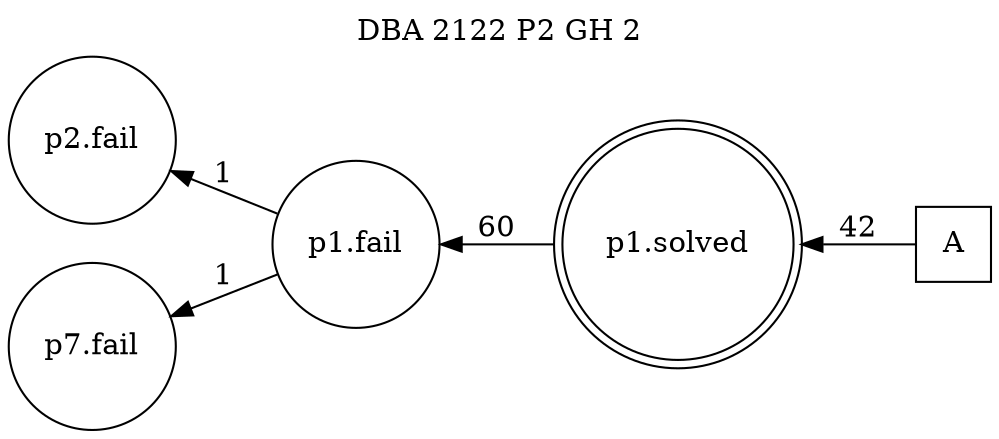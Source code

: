 digraph DBA_2122_P2_GH_2 {
labelloc="tl"
label= " DBA 2122 P2 GH 2 "
rankdir="RL";
graph [ size=" 10 , 10 !"]

"A" [shape="square" label="A"]
"p1.solved" [shape="doublecircle" label="p1.solved"]
"p1.fail" [shape="circle" label="p1.fail"]
"p2.fail" [shape="circle" label="p2.fail"]
"p7.fail" [shape="circle" label="p7.fail"]
"A" -> "p1.solved" [ label=42]
"p1.solved" -> "p1.fail" [ label=60]
"p1.fail" -> "p2.fail" [ label=1]
"p1.fail" -> "p7.fail" [ label=1]
}
